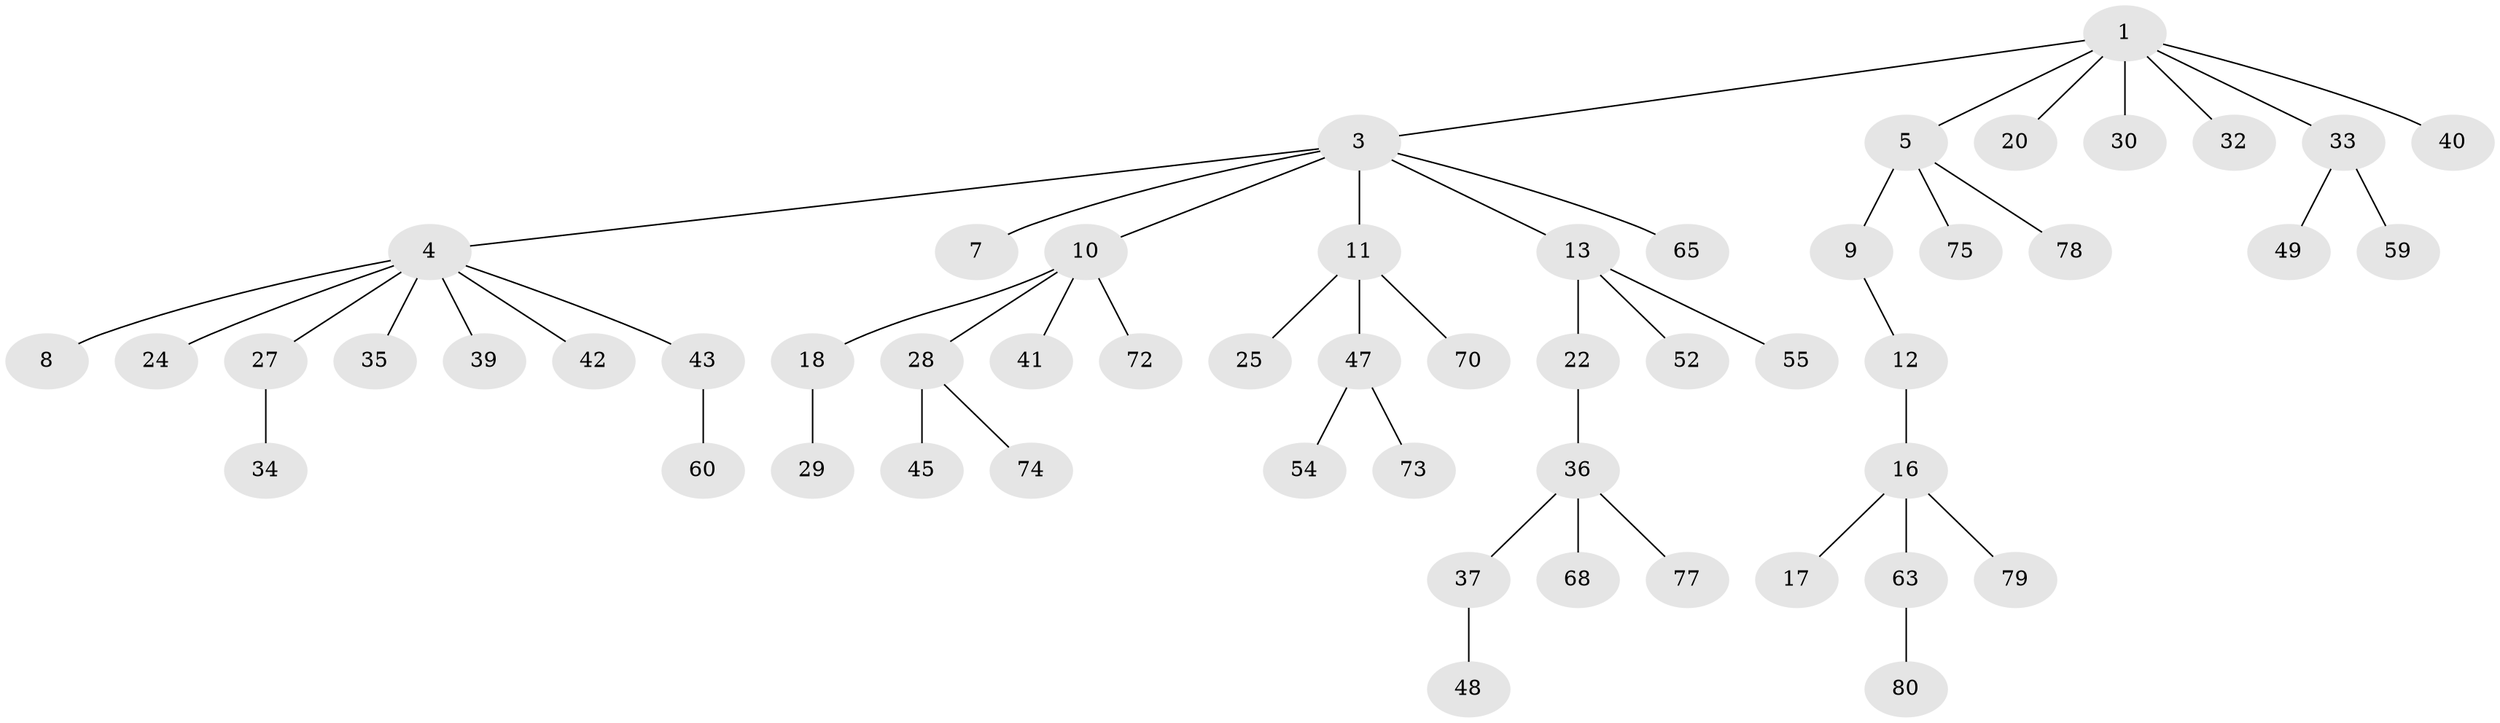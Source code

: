 // Generated by graph-tools (version 1.1) at 2025/24/03/03/25 07:24:07]
// undirected, 54 vertices, 53 edges
graph export_dot {
graph [start="1"]
  node [color=gray90,style=filled];
  1 [super="+2"];
  3 [super="+6"];
  4 [super="+21"];
  5 [super="+69"];
  7;
  8;
  9 [super="+15"];
  10 [super="+19"];
  11 [super="+23"];
  12;
  13 [super="+14"];
  16 [super="+71"];
  17 [super="+58"];
  18 [super="+53"];
  20;
  22 [super="+26"];
  24;
  25;
  27 [super="+62"];
  28 [super="+31"];
  29 [super="+38"];
  30;
  32 [super="+46"];
  33 [super="+56"];
  34;
  35;
  36 [super="+50"];
  37 [super="+44"];
  39 [super="+76"];
  40;
  41;
  42;
  43;
  45 [super="+64"];
  47 [super="+51"];
  48 [super="+61"];
  49 [super="+57"];
  52;
  54 [super="+66"];
  55;
  59;
  60 [super="+67"];
  63;
  65;
  68;
  70;
  72;
  73;
  74;
  75;
  77;
  78;
  79;
  80;
  1 -- 20;
  1 -- 30;
  1 -- 40;
  1 -- 32;
  1 -- 33;
  1 -- 3;
  1 -- 5;
  3 -- 4;
  3 -- 7;
  3 -- 10;
  3 -- 65;
  3 -- 11;
  3 -- 13;
  4 -- 8;
  4 -- 27;
  4 -- 39;
  4 -- 42;
  4 -- 24;
  4 -- 35;
  4 -- 43;
  5 -- 9;
  5 -- 75;
  5 -- 78;
  9 -- 12;
  10 -- 18;
  10 -- 28;
  10 -- 72;
  10 -- 41;
  11 -- 25;
  11 -- 70;
  11 -- 47;
  12 -- 16;
  13 -- 22;
  13 -- 52;
  13 -- 55;
  16 -- 17;
  16 -- 63;
  16 -- 79;
  18 -- 29;
  22 -- 36;
  27 -- 34;
  28 -- 45;
  28 -- 74;
  33 -- 49;
  33 -- 59;
  36 -- 37;
  36 -- 77;
  36 -- 68;
  37 -- 48;
  43 -- 60;
  47 -- 54;
  47 -- 73;
  63 -- 80;
}
